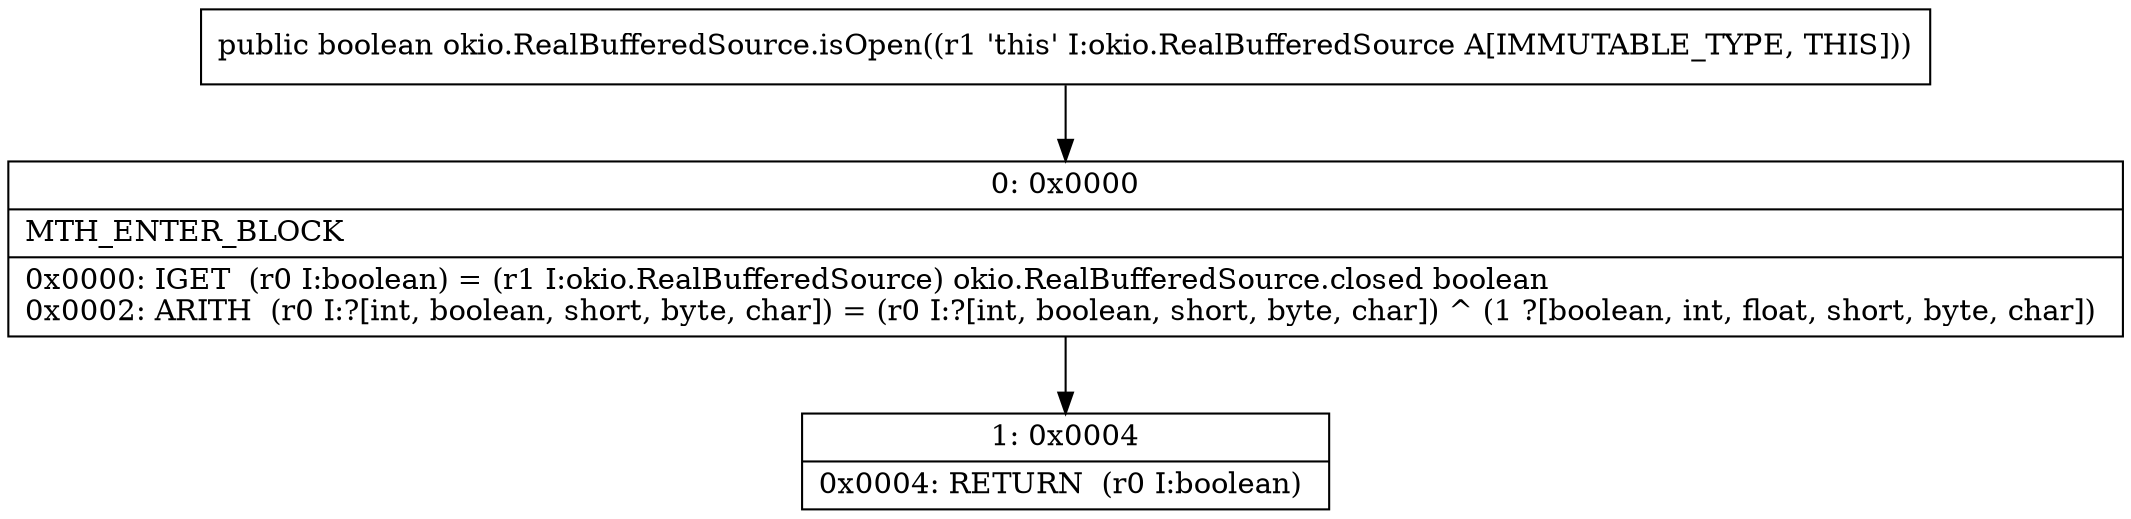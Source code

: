 digraph "CFG forokio.RealBufferedSource.isOpen()Z" {
Node_0 [shape=record,label="{0\:\ 0x0000|MTH_ENTER_BLOCK\l|0x0000: IGET  (r0 I:boolean) = (r1 I:okio.RealBufferedSource) okio.RealBufferedSource.closed boolean \l0x0002: ARITH  (r0 I:?[int, boolean, short, byte, char]) = (r0 I:?[int, boolean, short, byte, char]) ^ (1 ?[boolean, int, float, short, byte, char]) \l}"];
Node_1 [shape=record,label="{1\:\ 0x0004|0x0004: RETURN  (r0 I:boolean) \l}"];
MethodNode[shape=record,label="{public boolean okio.RealBufferedSource.isOpen((r1 'this' I:okio.RealBufferedSource A[IMMUTABLE_TYPE, THIS])) }"];
MethodNode -> Node_0;
Node_0 -> Node_1;
}

